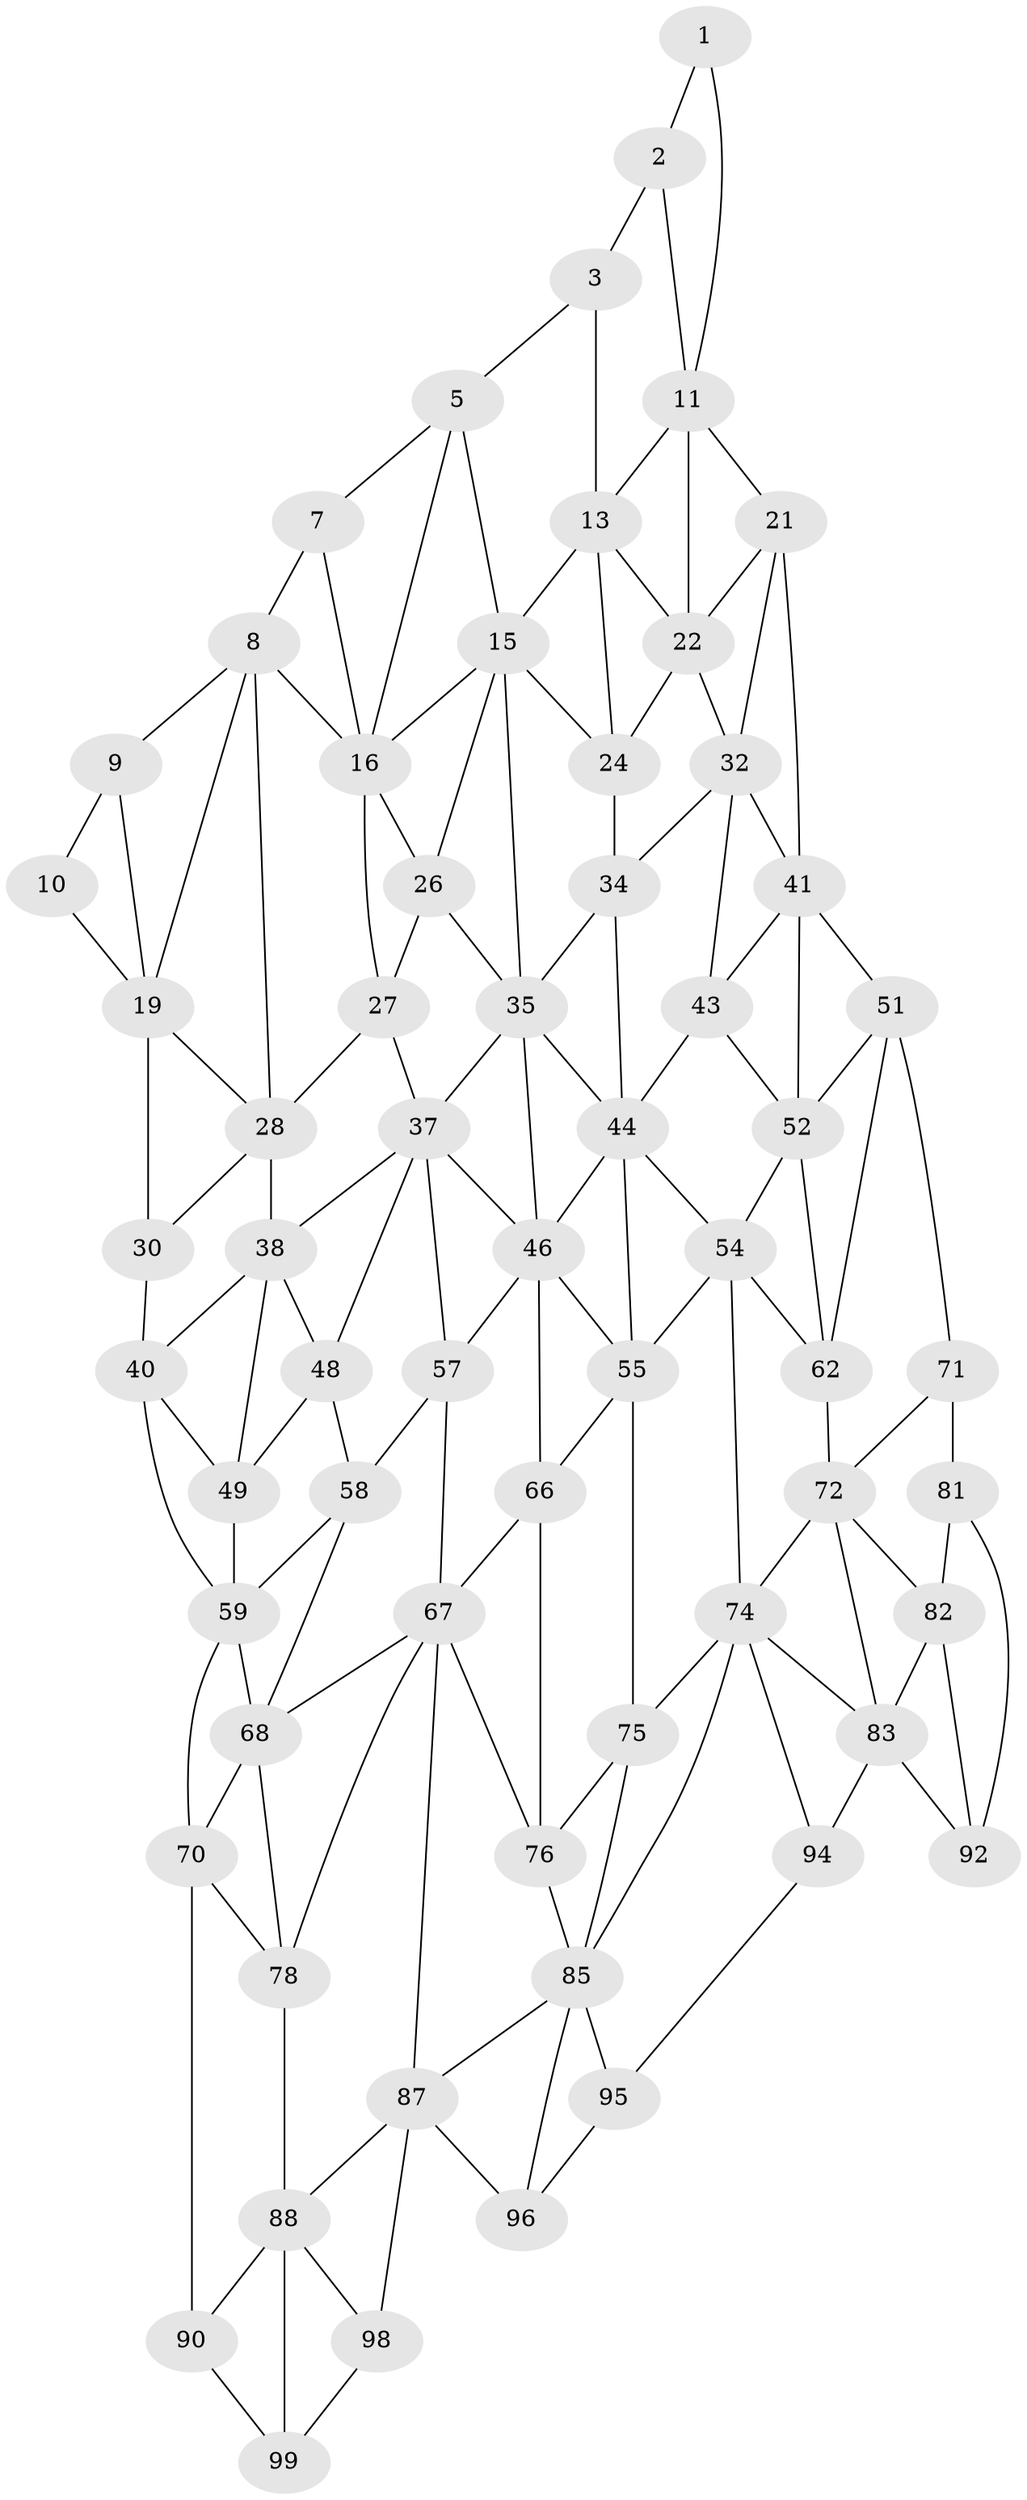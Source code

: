 // original degree distribution, {2: 0.04, 3: 0.32, 4: 0.64}
// Generated by graph-tools (version 1.1) at 2025/11/02/21/25 10:11:11]
// undirected, 63 vertices, 135 edges
graph export_dot {
graph [start="1"]
  node [color=gray90,style=filled];
  1;
  2;
  3 [super="+4"];
  5 [super="+6"];
  7;
  8 [super="+18"];
  9;
  10;
  11 [super="+12"];
  13 [super="+14"];
  15 [super="+25"];
  16 [super="+17"];
  19 [super="+20"];
  21 [super="+31"];
  22 [super="+23"];
  24;
  26;
  27;
  28 [super="+29"];
  30;
  32 [super="+33"];
  34;
  35 [super="+36"];
  37 [super="+47"];
  38 [super="+39"];
  40 [super="+50"];
  41 [super="+42"];
  43;
  44 [super="+45"];
  46 [super="+56"];
  48;
  49;
  51 [super="+61"];
  52 [super="+53"];
  54 [super="+64"];
  55 [super="+65"];
  57;
  58;
  59 [super="+60"];
  62 [super="+63"];
  66;
  67 [super="+77"];
  68 [super="+69"];
  70 [super="+80"];
  71;
  72 [super="+73"];
  74 [super="+84"];
  75;
  76;
  78 [super="+79"];
  81 [super="+91"];
  82;
  83 [super="+93"];
  85 [super="+86"];
  87 [super="+97"];
  88 [super="+89"];
  90 [super="+100"];
  92;
  94;
  95;
  96;
  98;
  99;
  1 -- 11;
  1 -- 2;
  2 -- 3;
  2 -- 11;
  3 -- 13 [weight=2];
  3 -- 5;
  5 -- 15;
  5 -- 16;
  5 -- 7;
  7 -- 8;
  7 -- 16;
  8 -- 9;
  8 -- 16;
  8 -- 19;
  8 -- 28;
  9 -- 19;
  9 -- 10;
  10 -- 19;
  11 -- 21;
  11 -- 13;
  11 -- 22;
  13 -- 24;
  13 -- 15;
  13 -- 22;
  15 -- 16;
  15 -- 24;
  15 -- 26;
  15 -- 35;
  16 -- 26;
  16 -- 27;
  19 -- 28;
  19 -- 30;
  21 -- 22;
  21 -- 32;
  21 -- 41;
  22 -- 32 [weight=2];
  22 -- 24;
  24 -- 34;
  26 -- 27;
  26 -- 35;
  27 -- 37;
  27 -- 28;
  28 -- 38 [weight=2];
  28 -- 30;
  30 -- 40;
  32 -- 34;
  32 -- 43;
  32 -- 41;
  34 -- 44;
  34 -- 35;
  35 -- 44;
  35 -- 37;
  35 -- 46;
  37 -- 38;
  37 -- 48;
  37 -- 57;
  37 -- 46;
  38 -- 48;
  38 -- 40;
  38 -- 49;
  40 -- 49;
  40 -- 59;
  41 -- 51;
  41 -- 43;
  41 -- 52;
  43 -- 44;
  43 -- 52;
  44 -- 54;
  44 -- 46;
  44 -- 55;
  46 -- 57;
  46 -- 66;
  46 -- 55;
  48 -- 58;
  48 -- 49;
  49 -- 59;
  51 -- 52;
  51 -- 62;
  51 -- 71;
  52 -- 62 [weight=2];
  52 -- 54;
  54 -- 55 [weight=2];
  54 -- 62;
  54 -- 74;
  55 -- 66;
  55 -- 75;
  57 -- 67;
  57 -- 58;
  58 -- 68;
  58 -- 59;
  59 -- 68;
  59 -- 70;
  62 -- 72 [weight=2];
  66 -- 76;
  66 -- 67;
  67 -- 68;
  67 -- 76;
  67 -- 78;
  67 -- 87;
  68 -- 78 [weight=2];
  68 -- 70;
  70 -- 90;
  70 -- 78;
  71 -- 81;
  71 -- 72;
  72 -- 82;
  72 -- 74;
  72 -- 83;
  74 -- 75;
  74 -- 83;
  74 -- 85;
  74 -- 94;
  75 -- 85;
  75 -- 76;
  76 -- 85;
  78 -- 88 [weight=2];
  81 -- 82;
  81 -- 92;
  82 -- 92;
  82 -- 83;
  83 -- 92;
  83 -- 94;
  85 -- 95;
  85 -- 96;
  85 -- 87;
  87 -- 88;
  87 -- 96;
  87 -- 98;
  88 -- 98;
  88 -- 90;
  88 -- 99;
  90 -- 99;
  94 -- 95;
  95 -- 96;
  98 -- 99;
}
